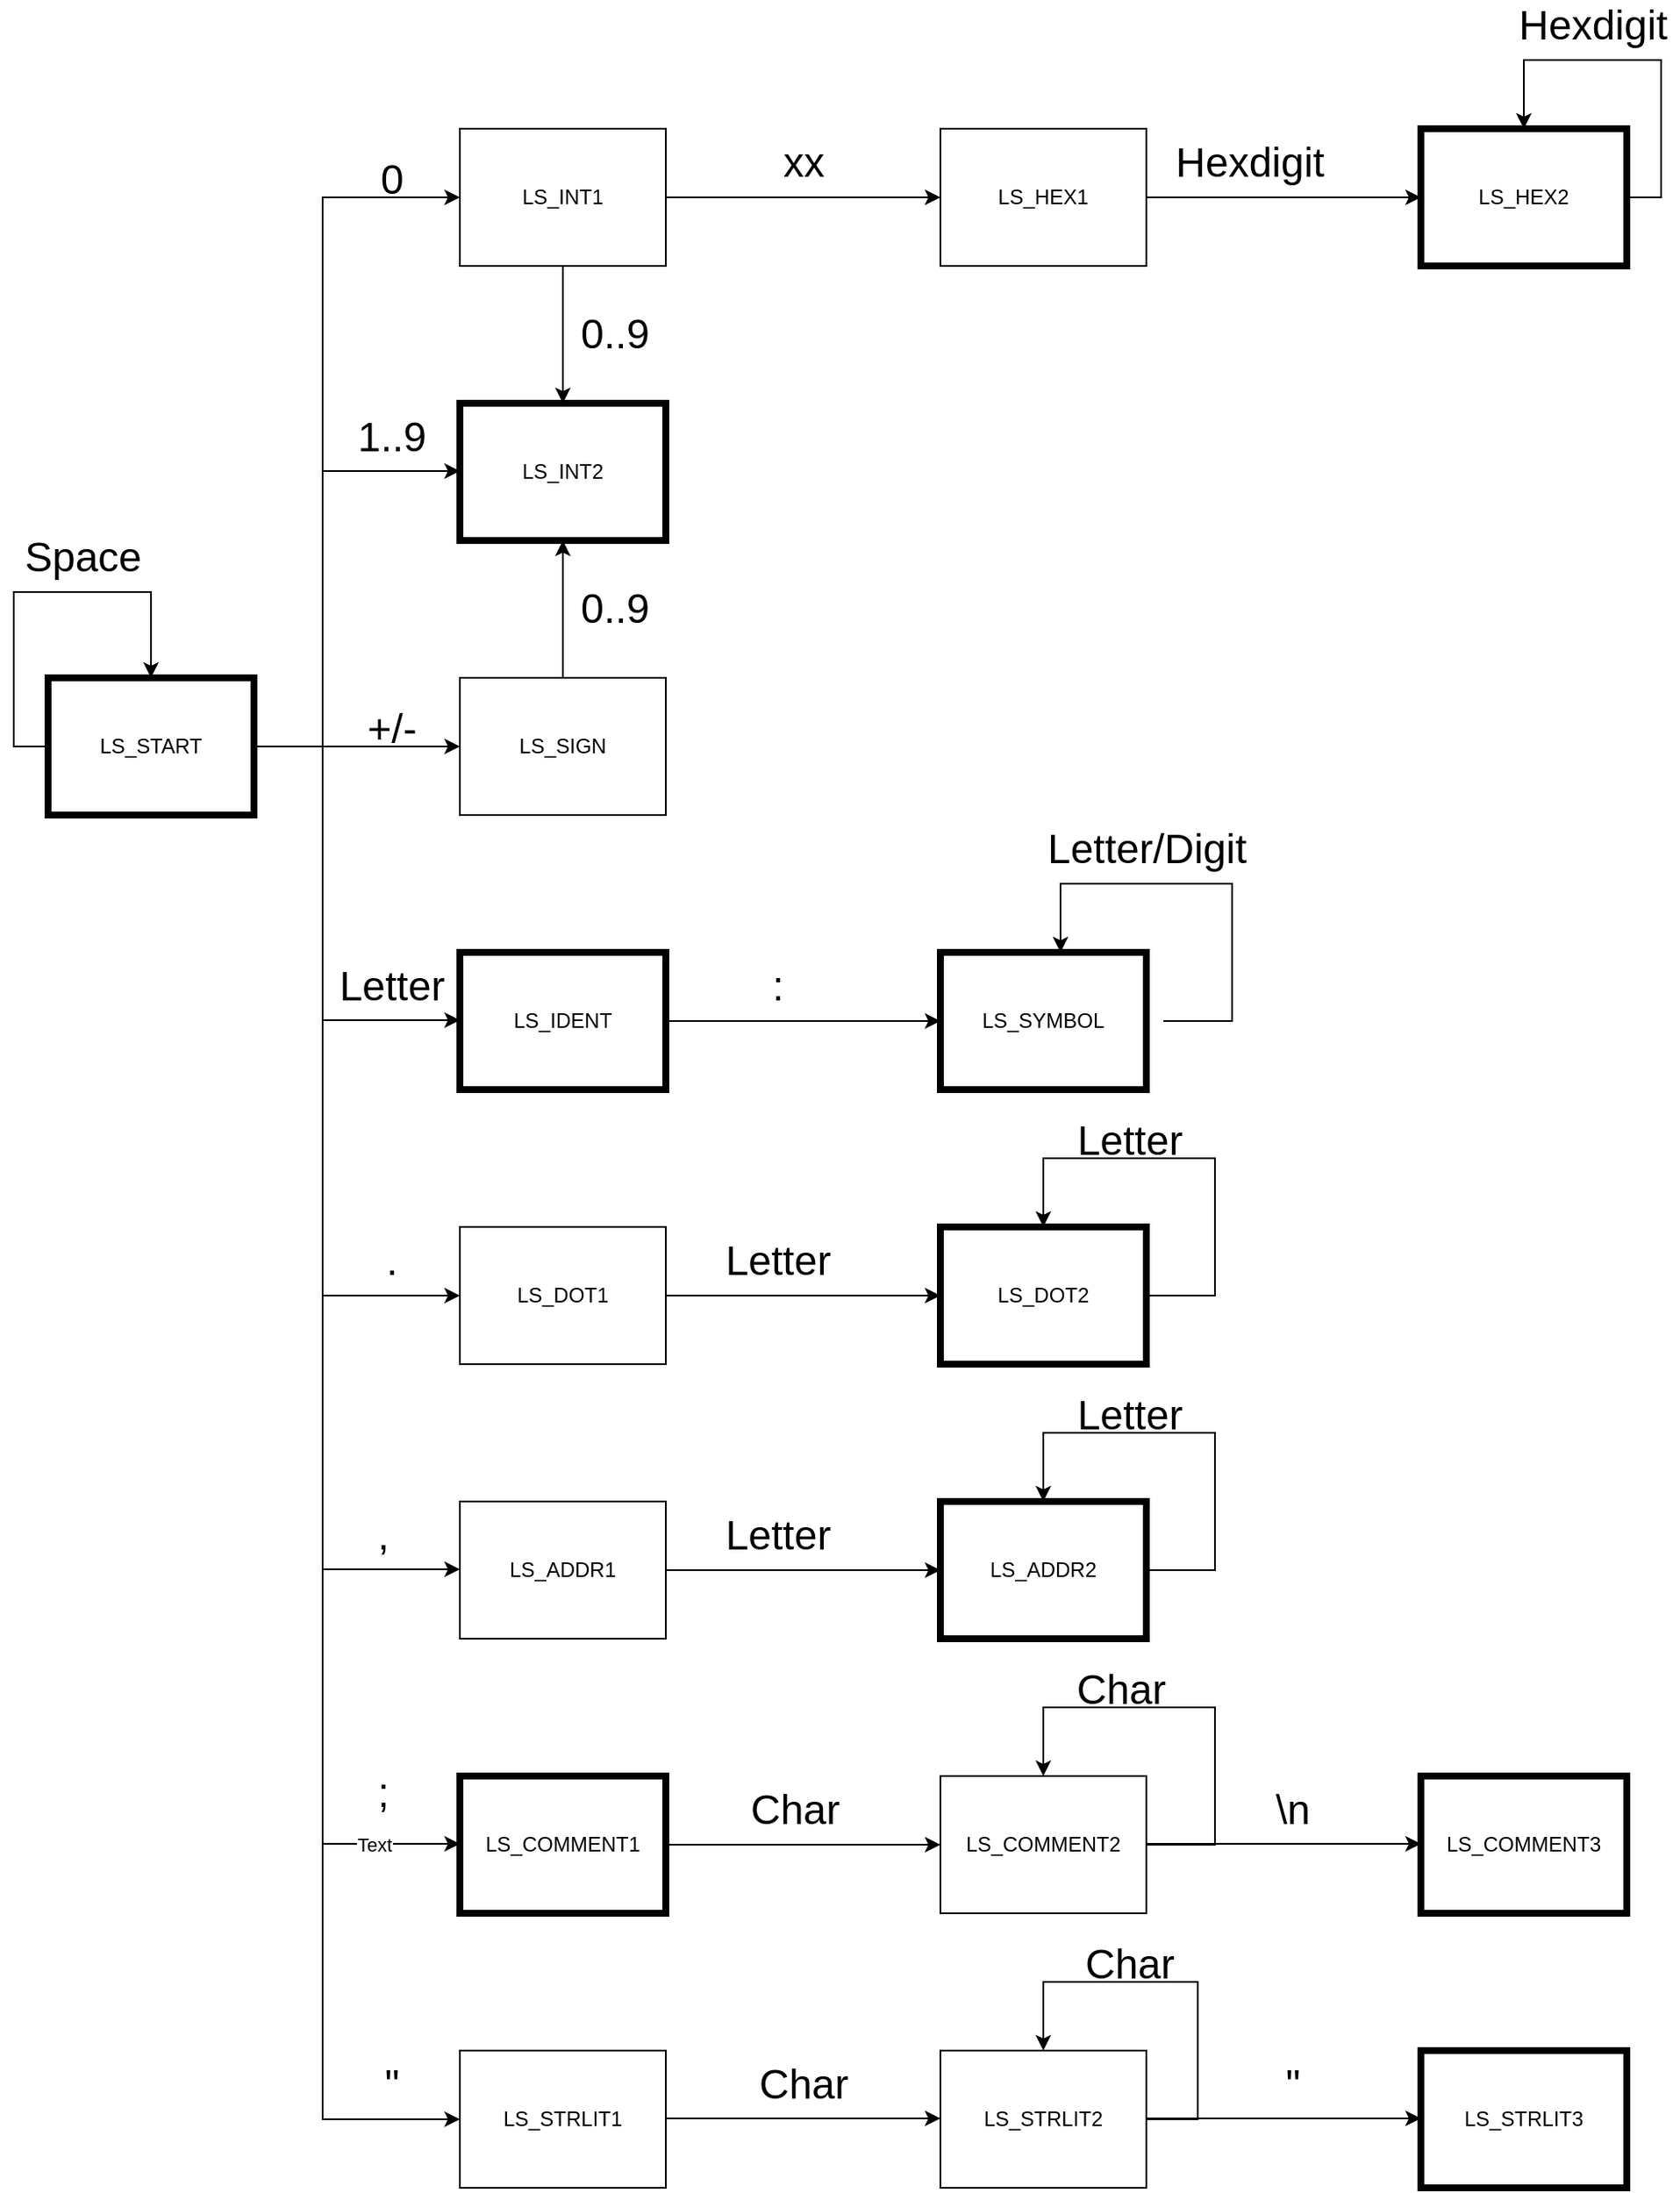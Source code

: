 <mxfile version="15.0.3" type="github">
  <diagram id="vPd9GfktYioFcb5D9k51" name="Page-1">
    <mxGraphModel dx="1220" dy="1055" grid="1" gridSize="10" guides="1" tooltips="1" connect="1" arrows="1" fold="1" page="1" pageScale="1" pageWidth="850" pageHeight="1100" math="0" shadow="0">
      <root>
        <mxCell id="0" />
        <mxCell id="1" parent="0" />
        <mxCell id="3PTNw1tlSmAXJKq-SEOw-11" style="edgeStyle=orthogonalEdgeStyle;rounded=0;orthogonalLoop=1;jettySize=auto;html=1;entryX=0;entryY=0.5;entryDx=0;entryDy=0;" parent="1" source="3PTNw1tlSmAXJKq-SEOw-1" target="3PTNw1tlSmAXJKq-SEOw-2" edge="1">
          <mxGeometry relative="1" as="geometry">
            <Array as="points">
              <mxPoint x="200" y="480" />
              <mxPoint x="200" y="160" />
            </Array>
          </mxGeometry>
        </mxCell>
        <mxCell id="3PTNw1tlSmAXJKq-SEOw-34" style="edgeStyle=orthogonalEdgeStyle;rounded=0;orthogonalLoop=1;jettySize=auto;html=1;exitX=0;exitY=0.5;exitDx=0;exitDy=0;entryX=0.5;entryY=0;entryDx=0;entryDy=0;" parent="1" source="3PTNw1tlSmAXJKq-SEOw-1" target="3PTNw1tlSmAXJKq-SEOw-1" edge="1">
          <mxGeometry relative="1" as="geometry">
            <mxPoint x="100" y="430" as="targetPoint" />
            <Array as="points">
              <mxPoint x="20" y="480" />
              <mxPoint x="20" y="390" />
              <mxPoint x="100" y="390" />
            </Array>
          </mxGeometry>
        </mxCell>
        <mxCell id="XhHxhdLejssvO39jFQw6-26" style="edgeStyle=orthogonalEdgeStyle;rounded=0;orthogonalLoop=1;jettySize=auto;html=1;entryX=0;entryY=0.5;entryDx=0;entryDy=0;" parent="1" source="3PTNw1tlSmAXJKq-SEOw-1" target="fjz1I9ZUJ-V6-Rt_BCNN-1" edge="1">
          <mxGeometry relative="1" as="geometry">
            <Array as="points">
              <mxPoint x="200" y="480" />
              <mxPoint x="200" y="1280" />
            </Array>
          </mxGeometry>
        </mxCell>
        <mxCell id="3PTNw1tlSmAXJKq-SEOw-1" value="LS_START" style="rounded=0;whiteSpace=wrap;html=1;strokeWidth=4;" parent="1" vertex="1">
          <mxGeometry x="40" y="440" width="120" height="80" as="geometry" />
        </mxCell>
        <mxCell id="3PTNw1tlSmAXJKq-SEOw-22" style="edgeStyle=orthogonalEdgeStyle;rounded=0;orthogonalLoop=1;jettySize=auto;html=1;entryX=0.5;entryY=0;entryDx=0;entryDy=0;" parent="1" source="3PTNw1tlSmAXJKq-SEOw-2" target="3PTNw1tlSmAXJKq-SEOw-4" edge="1">
          <mxGeometry relative="1" as="geometry" />
        </mxCell>
        <mxCell id="3PTNw1tlSmAXJKq-SEOw-31" style="edgeStyle=orthogonalEdgeStyle;rounded=0;orthogonalLoop=1;jettySize=auto;html=1;" parent="1" source="3PTNw1tlSmAXJKq-SEOw-2" target="3PTNw1tlSmAXJKq-SEOw-23" edge="1">
          <mxGeometry relative="1" as="geometry" />
        </mxCell>
        <mxCell id="3PTNw1tlSmAXJKq-SEOw-2" value="LS_INT1" style="rounded=0;whiteSpace=wrap;html=1;" parent="1" vertex="1">
          <mxGeometry x="280" y="120" width="120" height="80" as="geometry" />
        </mxCell>
        <mxCell id="3PTNw1tlSmAXJKq-SEOw-4" value="LS_INT2" style="rounded=0;whiteSpace=wrap;html=1;strokeWidth=4;" parent="1" vertex="1">
          <mxGeometry x="280" y="280" width="120" height="80" as="geometry" />
        </mxCell>
        <mxCell id="3PTNw1tlSmAXJKq-SEOw-33" style="edgeStyle=orthogonalEdgeStyle;rounded=0;orthogonalLoop=1;jettySize=auto;html=1;entryX=0.5;entryY=1;entryDx=0;entryDy=0;" parent="1" source="3PTNw1tlSmAXJKq-SEOw-12" target="3PTNw1tlSmAXJKq-SEOw-4" edge="1">
          <mxGeometry relative="1" as="geometry" />
        </mxCell>
        <mxCell id="3PTNw1tlSmAXJKq-SEOw-12" value="LS_SIGN" style="rounded=0;whiteSpace=wrap;html=1;" parent="1" vertex="1">
          <mxGeometry x="280" y="440" width="120" height="80" as="geometry" />
        </mxCell>
        <mxCell id="3PTNw1tlSmAXJKq-SEOw-30" style="edgeStyle=orthogonalEdgeStyle;rounded=0;orthogonalLoop=1;jettySize=auto;html=1;exitX=1;exitY=0.5;exitDx=0;exitDy=0;" parent="1" source="3PTNw1tlSmAXJKq-SEOw-16" target="3PTNw1tlSmAXJKq-SEOw-25" edge="1">
          <mxGeometry relative="1" as="geometry">
            <mxPoint x="440" y="640" as="sourcePoint" />
          </mxGeometry>
        </mxCell>
        <mxCell id="3PTNw1tlSmAXJKq-SEOw-16" value="LS_IDENT" style="rounded=0;whiteSpace=wrap;html=1;strokeWidth=4;" parent="1" vertex="1">
          <mxGeometry x="280" y="600" width="120" height="80" as="geometry" />
        </mxCell>
        <mxCell id="3PTNw1tlSmAXJKq-SEOw-28" style="edgeStyle=orthogonalEdgeStyle;rounded=0;orthogonalLoop=1;jettySize=auto;html=1;exitX=1;exitY=0.5;exitDx=0;exitDy=0;" parent="1" source="3PTNw1tlSmAXJKq-SEOw-17" target="3PTNw1tlSmAXJKq-SEOw-27" edge="1">
          <mxGeometry relative="1" as="geometry">
            <mxPoint x="440" y="960" as="sourcePoint" />
          </mxGeometry>
        </mxCell>
        <mxCell id="3PTNw1tlSmAXJKq-SEOw-17" value="LS_ADDR1" style="rounded=0;whiteSpace=wrap;html=1;" parent="1" vertex="1">
          <mxGeometry x="280" y="920" width="120" height="80" as="geometry" />
        </mxCell>
        <mxCell id="3PTNw1tlSmAXJKq-SEOw-29" style="edgeStyle=orthogonalEdgeStyle;rounded=0;orthogonalLoop=1;jettySize=auto;html=1;exitX=1;exitY=0.5;exitDx=0;exitDy=0;" parent="1" source="3PTNw1tlSmAXJKq-SEOw-18" target="3PTNw1tlSmAXJKq-SEOw-26" edge="1">
          <mxGeometry relative="1" as="geometry">
            <mxPoint x="440" y="800" as="sourcePoint" />
          </mxGeometry>
        </mxCell>
        <mxCell id="3PTNw1tlSmAXJKq-SEOw-18" value="LS_DOT1" style="rounded=0;whiteSpace=wrap;html=1;" parent="1" vertex="1">
          <mxGeometry x="280" y="760" width="120" height="80" as="geometry" />
        </mxCell>
        <mxCell id="3PTNw1tlSmAXJKq-SEOw-32" style="edgeStyle=orthogonalEdgeStyle;rounded=0;orthogonalLoop=1;jettySize=auto;html=1;" parent="1" source="3PTNw1tlSmAXJKq-SEOw-23" target="3PTNw1tlSmAXJKq-SEOw-24" edge="1">
          <mxGeometry relative="1" as="geometry" />
        </mxCell>
        <mxCell id="3PTNw1tlSmAXJKq-SEOw-23" value="LS_HEX1" style="rounded=0;whiteSpace=wrap;html=1;" parent="1" vertex="1">
          <mxGeometry x="560" y="120" width="120" height="80" as="geometry" />
        </mxCell>
        <mxCell id="3PTNw1tlSmAXJKq-SEOw-24" value="LS_HEX2" style="rounded=0;whiteSpace=wrap;html=1;strokeWidth=4;" parent="1" vertex="1">
          <mxGeometry x="840" y="120" width="120" height="80" as="geometry" />
        </mxCell>
        <mxCell id="3PTNw1tlSmAXJKq-SEOw-25" value="LS_SYMBOL" style="rounded=0;whiteSpace=wrap;html=1;strokeWidth=4;" parent="1" vertex="1">
          <mxGeometry x="560" y="600" width="120" height="80" as="geometry" />
        </mxCell>
        <mxCell id="3PTNw1tlSmAXJKq-SEOw-26" value="LS_DOT2" style="rounded=0;whiteSpace=wrap;html=1;strokeWidth=4;" parent="1" vertex="1">
          <mxGeometry x="560" y="760" width="120" height="80" as="geometry" />
        </mxCell>
        <mxCell id="3PTNw1tlSmAXJKq-SEOw-35" style="edgeStyle=orthogonalEdgeStyle;rounded=0;orthogonalLoop=1;jettySize=auto;html=1;exitX=1;exitY=0.5;exitDx=0;exitDy=0;" parent="1" source="3PTNw1tlSmAXJKq-SEOw-27" edge="1">
          <mxGeometry relative="1" as="geometry">
            <mxPoint x="620" y="920" as="targetPoint" />
            <Array as="points">
              <mxPoint x="720" y="960" />
              <mxPoint x="720" y="880" />
              <mxPoint x="620" y="880" />
            </Array>
          </mxGeometry>
        </mxCell>
        <mxCell id="3PTNw1tlSmAXJKq-SEOw-27" value="LS_ADDR2" style="rounded=0;whiteSpace=wrap;html=1;strokeWidth=4;" parent="1" vertex="1">
          <mxGeometry x="560" y="920" width="120" height="80" as="geometry" />
        </mxCell>
        <mxCell id="3PTNw1tlSmAXJKq-SEOw-36" style="edgeStyle=orthogonalEdgeStyle;rounded=0;orthogonalLoop=1;jettySize=auto;html=1;exitX=1;exitY=0.5;exitDx=0;exitDy=0;" parent="1" edge="1">
          <mxGeometry relative="1" as="geometry">
            <mxPoint x="620" y="760" as="targetPoint" />
            <mxPoint x="680" y="800" as="sourcePoint" />
            <Array as="points">
              <mxPoint x="720" y="800" />
              <mxPoint x="720" y="720" />
              <mxPoint x="620" y="720" />
            </Array>
          </mxGeometry>
        </mxCell>
        <mxCell id="XhHxhdLejssvO39jFQw6-1" style="edgeStyle=orthogonalEdgeStyle;rounded=0;orthogonalLoop=1;jettySize=auto;html=1;entryX=0.5;entryY=0;entryDx=0;entryDy=0;exitX=1;exitY=0.5;exitDx=0;exitDy=0;" parent="1" edge="1" target="3PTNw1tlSmAXJKq-SEOw-24" source="3PTNw1tlSmAXJKq-SEOw-24">
          <mxGeometry relative="1" as="geometry">
            <mxPoint x="870" y="120" as="targetPoint" />
            <mxPoint x="970" y="170" as="sourcePoint" />
            <Array as="points">
              <mxPoint x="980" y="160" />
              <mxPoint x="980" y="80" />
              <mxPoint x="900" y="80" />
            </Array>
          </mxGeometry>
        </mxCell>
        <mxCell id="XhHxhdLejssvO39jFQw6-2" value="&lt;font style=&quot;font-size: 24px&quot;&gt;Letter&lt;/font&gt;" style="text;html=1;resizable=0;autosize=1;align=center;verticalAlign=middle;points=[];fillColor=none;strokeColor=none;rounded=0;" parent="1" vertex="1">
          <mxGeometry x="425" y="770" width="80" height="20" as="geometry" />
        </mxCell>
        <mxCell id="XhHxhdLejssvO39jFQw6-3" value="&lt;font style=&quot;font-size: 24px&quot;&gt;Letter&lt;/font&gt;" style="text;html=1;resizable=0;autosize=1;align=center;verticalAlign=middle;points=[];fillColor=none;strokeColor=none;rounded=0;" parent="1" vertex="1">
          <mxGeometry x="425" y="930" width="80" height="20" as="geometry" />
        </mxCell>
        <mxCell id="XhHxhdLejssvO39jFQw6-4" value="&lt;font style=&quot;font-size: 24px&quot;&gt;Letter&lt;/font&gt;" style="text;html=1;resizable=0;autosize=1;align=center;verticalAlign=middle;points=[];fillColor=none;strokeColor=none;rounded=0;" parent="1" vertex="1">
          <mxGeometry x="630" y="860" width="80" height="20" as="geometry" />
        </mxCell>
        <mxCell id="XhHxhdLejssvO39jFQw6-5" value="&lt;font style=&quot;font-size: 24px&quot;&gt;Letter&lt;/font&gt;" style="text;html=1;resizable=0;autosize=1;align=center;verticalAlign=middle;points=[];fillColor=none;strokeColor=none;rounded=0;" parent="1" vertex="1">
          <mxGeometry x="630" y="700" width="80" height="20" as="geometry" />
        </mxCell>
        <mxCell id="XhHxhdLejssvO39jFQw6-6" value="&lt;font style=&quot;font-size: 24px&quot;&gt;Letter&lt;/font&gt;" style="text;html=1;resizable=0;autosize=1;align=center;verticalAlign=middle;points=[];fillColor=none;strokeColor=none;rounded=0;" parent="1" vertex="1">
          <mxGeometry x="200" y="610" width="80" height="20" as="geometry" />
        </mxCell>
        <mxCell id="XhHxhdLejssvO39jFQw6-7" value="&lt;font style=&quot;font-size: 24px&quot;&gt;:&lt;/font&gt;" style="text;html=1;resizable=0;autosize=1;align=center;verticalAlign=middle;points=[];fillColor=none;strokeColor=none;rounded=0;" parent="1" vertex="1">
          <mxGeometry x="455" y="610" width="20" height="20" as="geometry" />
        </mxCell>
        <mxCell id="XhHxhdLejssvO39jFQw6-8" value="&lt;font style=&quot;font-size: 24px&quot;&gt;.&lt;/font&gt;" style="text;html=1;resizable=0;autosize=1;align=center;verticalAlign=middle;points=[];fillColor=none;strokeColor=none;rounded=0;" parent="1" vertex="1">
          <mxGeometry x="230" y="770" width="20" height="20" as="geometry" />
        </mxCell>
        <mxCell id="XhHxhdLejssvO39jFQw6-9" value="&lt;font style=&quot;font-size: 24px&quot;&gt;,&lt;/font&gt;" style="text;html=1;resizable=0;autosize=1;align=center;verticalAlign=middle;points=[];fillColor=none;strokeColor=none;rounded=0;" parent="1" vertex="1">
          <mxGeometry x="225" y="930" width="20" height="20" as="geometry" />
        </mxCell>
        <mxCell id="XhHxhdLejssvO39jFQw6-10" value="&lt;font style=&quot;font-size: 24px&quot;&gt;Hexdigit&lt;/font&gt;" style="text;html=1;resizable=0;autosize=1;align=center;verticalAlign=middle;points=[];fillColor=none;strokeColor=none;rounded=0;" parent="1" vertex="1">
          <mxGeometry x="890" y="50" width="100" height="20" as="geometry" />
        </mxCell>
        <mxCell id="XhHxhdLejssvO39jFQw6-11" value="&lt;font style=&quot;font-size: 24px&quot;&gt;0&lt;/font&gt;" style="text;html=1;resizable=0;autosize=1;align=center;verticalAlign=middle;points=[];fillColor=none;strokeColor=none;rounded=0;" parent="1" vertex="1">
          <mxGeometry x="225" y="140" width="30" height="20" as="geometry" />
        </mxCell>
        <mxCell id="XhHxhdLejssvO39jFQw6-12" value="&lt;font style=&quot;font-size: 24px&quot;&gt;1..9&lt;/font&gt;" style="text;html=1;resizable=0;autosize=1;align=center;verticalAlign=middle;points=[];fillColor=none;strokeColor=none;rounded=0;" parent="1" vertex="1">
          <mxGeometry x="210" y="290" width="60" height="20" as="geometry" />
        </mxCell>
        <mxCell id="XhHxhdLejssvO39jFQw6-13" value="&lt;font style=&quot;font-size: 24px&quot;&gt;+/-&lt;/font&gt;" style="text;html=1;resizable=0;autosize=1;align=center;verticalAlign=middle;points=[];fillColor=none;strokeColor=none;rounded=0;" parent="1" vertex="1">
          <mxGeometry x="220" y="460" width="40" height="20" as="geometry" />
        </mxCell>
        <mxCell id="XhHxhdLejssvO39jFQw6-14" value="&lt;font style=&quot;font-size: 24px&quot;&gt;xx&lt;/font&gt;" style="text;html=1;resizable=0;autosize=1;align=center;verticalAlign=middle;points=[];fillColor=none;strokeColor=none;rounded=0;" parent="1" vertex="1">
          <mxGeometry x="460" y="130" width="40" height="20" as="geometry" />
        </mxCell>
        <mxCell id="XhHxhdLejssvO39jFQw6-15" value="&lt;span style=&quot;font-size: 24px&quot;&gt;Hexdigit&lt;/span&gt;" style="text;html=1;resizable=0;autosize=1;align=center;verticalAlign=middle;points=[];fillColor=none;strokeColor=none;rounded=0;" parent="1" vertex="1">
          <mxGeometry x="690" y="130" width="100" height="20" as="geometry" />
        </mxCell>
        <mxCell id="XhHxhdLejssvO39jFQw6-16" value="&lt;font style=&quot;font-size: 24px&quot;&gt;0..9&lt;/font&gt;" style="text;html=1;resizable=0;autosize=1;align=center;verticalAlign=middle;points=[];fillColor=none;strokeColor=none;rounded=0;" parent="1" vertex="1">
          <mxGeometry x="340" y="390" width="60" height="20" as="geometry" />
        </mxCell>
        <mxCell id="XhHxhdLejssvO39jFQw6-17" value="&lt;font style=&quot;font-size: 24px&quot;&gt;0..9&lt;/font&gt;" style="text;html=1;resizable=0;autosize=1;align=center;verticalAlign=middle;points=[];fillColor=none;strokeColor=none;rounded=0;" parent="1" vertex="1">
          <mxGeometry x="340" y="230" width="60" height="20" as="geometry" />
        </mxCell>
        <mxCell id="XhHxhdLejssvO39jFQw6-18" style="edgeStyle=orthogonalEdgeStyle;rounded=0;orthogonalLoop=1;jettySize=auto;html=1;exitX=1;exitY=0.5;exitDx=0;exitDy=0;" parent="1" edge="1">
          <mxGeometry relative="1" as="geometry">
            <mxPoint x="630" y="600" as="targetPoint" />
            <mxPoint x="690" y="640" as="sourcePoint" />
            <Array as="points">
              <mxPoint x="730" y="640" />
              <mxPoint x="730" y="560" />
              <mxPoint x="630" y="560" />
            </Array>
          </mxGeometry>
        </mxCell>
        <mxCell id="XhHxhdLejssvO39jFQw6-19" value="&lt;font style=&quot;font-size: 24px&quot;&gt;Letter/Digit&lt;/font&gt;" style="text;html=1;resizable=0;autosize=1;align=center;verticalAlign=middle;points=[];fillColor=none;strokeColor=none;rounded=0;" parent="1" vertex="1">
          <mxGeometry x="615" y="530" width="130" height="20" as="geometry" />
        </mxCell>
        <mxCell id="XhHxhdLejssvO39jFQw6-21" style="edgeStyle=orthogonalEdgeStyle;rounded=0;orthogonalLoop=1;jettySize=auto;html=1;exitX=1;exitY=0.5;exitDx=0;exitDy=0;" parent="1" source="XhHxhdLejssvO39jFQw6-22" target="XhHxhdLejssvO39jFQw6-24" edge="1">
          <mxGeometry relative="1" as="geometry">
            <mxPoint x="440" y="1120" as="sourcePoint" />
          </mxGeometry>
        </mxCell>
        <mxCell id="XhHxhdLejssvO39jFQw6-22" value="LS_COMMENT1" style="rounded=0;whiteSpace=wrap;html=1;strokeWidth=4;" parent="1" vertex="1">
          <mxGeometry x="280" y="1080" width="120" height="80" as="geometry" />
        </mxCell>
        <mxCell id="XhHxhdLejssvO39jFQw6-23" style="edgeStyle=orthogonalEdgeStyle;rounded=0;orthogonalLoop=1;jettySize=auto;html=1;exitX=1;exitY=0.5;exitDx=0;exitDy=0;" parent="1" source="XhHxhdLejssvO39jFQw6-24" edge="1">
          <mxGeometry relative="1" as="geometry">
            <mxPoint x="620" y="1080" as="targetPoint" />
            <Array as="points">
              <mxPoint x="720" y="1120" />
              <mxPoint x="720" y="1040" />
              <mxPoint x="620" y="1040" />
            </Array>
          </mxGeometry>
        </mxCell>
        <mxCell id="XhHxhdLejssvO39jFQw6-24" value="LS_COMMENT2" style="rounded=0;whiteSpace=wrap;html=1;strokeWidth=1;" parent="1" vertex="1">
          <mxGeometry x="560" y="1080" width="120" height="80" as="geometry" />
        </mxCell>
        <mxCell id="XhHxhdLejssvO39jFQw6-27" value="&lt;font style=&quot;font-size: 24px&quot;&gt;Space&lt;/font&gt;" style="text;html=1;resizable=0;autosize=1;align=center;verticalAlign=middle;points=[];fillColor=none;strokeColor=none;rounded=0;" parent="1" vertex="1">
          <mxGeometry x="20" y="360" width="80" height="20" as="geometry" />
        </mxCell>
        <mxCell id="XhHxhdLejssvO39jFQw6-29" value="&lt;font style=&quot;font-size: 24px&quot;&gt;;&lt;/font&gt;" style="text;html=1;resizable=0;autosize=1;align=center;verticalAlign=middle;points=[];fillColor=none;strokeColor=none;rounded=0;" parent="1" vertex="1">
          <mxGeometry x="225" y="1080" width="20" height="20" as="geometry" />
        </mxCell>
        <mxCell id="XhHxhdLejssvO39jFQw6-30" value="&lt;span style=&quot;font-size: 24px&quot;&gt;Char&lt;/span&gt;" style="text;html=1;resizable=0;autosize=1;align=center;verticalAlign=middle;points=[];fillColor=none;strokeColor=none;rounded=0;" parent="1" vertex="1">
          <mxGeometry x="440" y="1090" width="70" height="20" as="geometry" />
        </mxCell>
        <mxCell id="XhHxhdLejssvO39jFQw6-32" value="&lt;span style=&quot;font-size: 24px&quot;&gt;Char&lt;/span&gt;" style="text;html=1;resizable=0;autosize=1;align=center;verticalAlign=middle;points=[];fillColor=none;strokeColor=none;rounded=0;" parent="1" vertex="1">
          <mxGeometry x="630" y="1020" width="70" height="20" as="geometry" />
        </mxCell>
        <mxCell id="fjz1I9ZUJ-V6-Rt_BCNN-1" value="LS_STRLIT1" style="rounded=0;whiteSpace=wrap;html=1;" vertex="1" parent="1">
          <mxGeometry x="280" y="1240" width="120" height="80" as="geometry" />
        </mxCell>
        <mxCell id="fjz1I9ZUJ-V6-Rt_BCNN-7" value="" style="endArrow=classic;html=1;entryX=0;entryY=0.5;entryDx=0;entryDy=0;" edge="1" parent="1" target="3PTNw1tlSmAXJKq-SEOw-18">
          <mxGeometry width="50" height="50" relative="1" as="geometry">
            <mxPoint x="200" y="800" as="sourcePoint" />
            <mxPoint x="460" y="740" as="targetPoint" />
          </mxGeometry>
        </mxCell>
        <mxCell id="fjz1I9ZUJ-V6-Rt_BCNN-10" value="" style="endArrow=classic;html=1;entryX=0;entryY=0.5;entryDx=0;entryDy=0;" edge="1" parent="1">
          <mxGeometry width="50" height="50" relative="1" as="geometry">
            <mxPoint x="200" y="959.5" as="sourcePoint" />
            <mxPoint x="280" y="959.5" as="targetPoint" />
          </mxGeometry>
        </mxCell>
        <mxCell id="fjz1I9ZUJ-V6-Rt_BCNN-11" value="" style="endArrow=classic;html=1;entryX=0;entryY=0.5;entryDx=0;entryDy=0;" edge="1" parent="1">
          <mxGeometry width="50" height="50" relative="1" as="geometry">
            <mxPoint x="200" y="639.5" as="sourcePoint" />
            <mxPoint x="280" y="639.5" as="targetPoint" />
          </mxGeometry>
        </mxCell>
        <mxCell id="fjz1I9ZUJ-V6-Rt_BCNN-13" value="" style="endArrow=classic;html=1;entryX=0;entryY=0.5;entryDx=0;entryDy=0;" edge="1" parent="1">
          <mxGeometry width="50" height="50" relative="1" as="geometry">
            <mxPoint x="200" y="319.5" as="sourcePoint" />
            <mxPoint x="280" y="319.5" as="targetPoint" />
          </mxGeometry>
        </mxCell>
        <mxCell id="fjz1I9ZUJ-V6-Rt_BCNN-14" value="" style="endArrow=classic;html=1;entryX=0;entryY=0.5;entryDx=0;entryDy=0;" edge="1" parent="1">
          <mxGeometry width="50" height="50" relative="1" as="geometry">
            <mxPoint x="200" y="480" as="sourcePoint" />
            <mxPoint x="280" y="480" as="targetPoint" />
          </mxGeometry>
        </mxCell>
        <mxCell id="fjz1I9ZUJ-V6-Rt_BCNN-16" value="" style="endArrow=classic;html=1;entryX=0;entryY=0.5;entryDx=0;entryDy=0;" edge="1" parent="1">
          <mxGeometry width="50" height="50" relative="1" as="geometry">
            <mxPoint x="200" y="1119.5" as="sourcePoint" />
            <mxPoint x="280" y="1119.5" as="targetPoint" />
          </mxGeometry>
        </mxCell>
        <mxCell id="fjz1I9ZUJ-V6-Rt_BCNN-17" value="Text" style="edgeLabel;html=1;align=center;verticalAlign=middle;resizable=0;points=[];" vertex="1" connectable="0" parent="fjz1I9ZUJ-V6-Rt_BCNN-16">
          <mxGeometry x="-0.25" y="1" relative="1" as="geometry">
            <mxPoint y="1" as="offset" />
          </mxGeometry>
        </mxCell>
        <mxCell id="fjz1I9ZUJ-V6-Rt_BCNN-20" value="LS_STRLIT2" style="rounded=0;whiteSpace=wrap;html=1;" vertex="1" parent="1">
          <mxGeometry x="560" y="1240" width="120" height="80" as="geometry" />
        </mxCell>
        <mxCell id="fjz1I9ZUJ-V6-Rt_BCNN-21" value="LS_STRLIT3" style="rounded=0;whiteSpace=wrap;html=1;strokeWidth=4;" vertex="1" parent="1">
          <mxGeometry x="840" y="1240" width="120" height="80" as="geometry" />
        </mxCell>
        <mxCell id="fjz1I9ZUJ-V6-Rt_BCNN-22" style="edgeStyle=orthogonalEdgeStyle;rounded=0;orthogonalLoop=1;jettySize=auto;html=1;exitX=1;exitY=0.5;exitDx=0;exitDy=0;" edge="1" parent="1">
          <mxGeometry relative="1" as="geometry">
            <mxPoint x="400" y="1279.5" as="sourcePoint" />
            <mxPoint x="560" y="1279.5" as="targetPoint" />
          </mxGeometry>
        </mxCell>
        <mxCell id="fjz1I9ZUJ-V6-Rt_BCNN-23" style="edgeStyle=orthogonalEdgeStyle;rounded=0;orthogonalLoop=1;jettySize=auto;html=1;exitX=1;exitY=0.5;exitDx=0;exitDy=0;" edge="1" parent="1">
          <mxGeometry relative="1" as="geometry">
            <mxPoint x="680" y="1279.5" as="sourcePoint" />
            <mxPoint x="840" y="1279.5" as="targetPoint" />
          </mxGeometry>
        </mxCell>
        <mxCell id="fjz1I9ZUJ-V6-Rt_BCNN-25" style="edgeStyle=orthogonalEdgeStyle;rounded=0;orthogonalLoop=1;jettySize=auto;html=1;exitX=1;exitY=0.5;exitDx=0;exitDy=0;" edge="1" parent="1">
          <mxGeometry relative="1" as="geometry">
            <mxPoint x="620" y="1240" as="targetPoint" />
            <Array as="points">
              <mxPoint x="710" y="1280" />
              <mxPoint x="710" y="1200" />
              <mxPoint x="620" y="1200" />
            </Array>
            <mxPoint x="680" y="1280" as="sourcePoint" />
          </mxGeometry>
        </mxCell>
        <mxCell id="fjz1I9ZUJ-V6-Rt_BCNN-27" value="&lt;span style=&quot;font-size: 24px&quot;&gt;Char&lt;/span&gt;" style="text;html=1;resizable=0;autosize=1;align=center;verticalAlign=middle;points=[];fillColor=none;strokeColor=none;rounded=0;" vertex="1" parent="1">
          <mxGeometry x="635" y="1180" width="70" height="20" as="geometry" />
        </mxCell>
        <mxCell id="fjz1I9ZUJ-V6-Rt_BCNN-28" style="edgeStyle=orthogonalEdgeStyle;rounded=0;orthogonalLoop=1;jettySize=auto;html=1;exitX=1;exitY=0.5;exitDx=0;exitDy=0;" edge="1" parent="1">
          <mxGeometry relative="1" as="geometry">
            <mxPoint x="680" y="1119.5" as="sourcePoint" />
            <mxPoint x="840" y="1119.5" as="targetPoint" />
          </mxGeometry>
        </mxCell>
        <mxCell id="fjz1I9ZUJ-V6-Rt_BCNN-29" value="LS_COMMENT3" style="rounded=0;whiteSpace=wrap;html=1;strokeWidth=4;" vertex="1" parent="1">
          <mxGeometry x="840" y="1080" width="120" height="80" as="geometry" />
        </mxCell>
        <mxCell id="fjz1I9ZUJ-V6-Rt_BCNN-30" value="&lt;span style=&quot;font-size: 24px&quot;&gt;&quot;&lt;/span&gt;" style="text;html=1;resizable=0;autosize=1;align=center;verticalAlign=middle;points=[];fillColor=none;strokeColor=none;rounded=0;" vertex="1" parent="1">
          <mxGeometry x="230" y="1250" width="20" height="20" as="geometry" />
        </mxCell>
        <mxCell id="fjz1I9ZUJ-V6-Rt_BCNN-31" value="&lt;span style=&quot;font-size: 24px&quot;&gt;Char&lt;/span&gt;" style="text;html=1;resizable=0;autosize=1;align=center;verticalAlign=middle;points=[];fillColor=none;strokeColor=none;rounded=0;" vertex="1" parent="1">
          <mxGeometry x="445" y="1250" width="70" height="20" as="geometry" />
        </mxCell>
        <mxCell id="fjz1I9ZUJ-V6-Rt_BCNN-32" value="&lt;span style=&quot;font-size: 24px&quot;&gt;&quot;&lt;/span&gt;" style="text;html=1;resizable=0;autosize=1;align=center;verticalAlign=middle;points=[];fillColor=none;strokeColor=none;rounded=0;" vertex="1" parent="1">
          <mxGeometry x="755" y="1250" width="20" height="20" as="geometry" />
        </mxCell>
        <mxCell id="fjz1I9ZUJ-V6-Rt_BCNN-33" value="&lt;span style=&quot;font-size: 24px&quot;&gt;\n&lt;/span&gt;" style="text;html=1;resizable=0;autosize=1;align=center;verticalAlign=middle;points=[];fillColor=none;strokeColor=none;rounded=0;" vertex="1" parent="1">
          <mxGeometry x="745" y="1090" width="40" height="20" as="geometry" />
        </mxCell>
      </root>
    </mxGraphModel>
  </diagram>
</mxfile>
